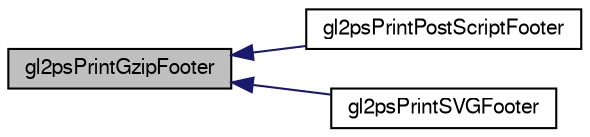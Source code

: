 digraph G
{
  edge [fontname="FreeSans",fontsize="10",labelfontname="FreeSans",labelfontsize="10"];
  node [fontname="FreeSans",fontsize="10",shape=record];
  rankdir="LR";
  Node1 [label="gl2psPrintGzipFooter",height=0.2,width=0.4,color="black", fillcolor="grey75", style="filled" fontcolor="black"];
  Node1 -> Node2 [dir="back",color="midnightblue",fontsize="10",style="solid",fontname="FreeSans"];
  Node2 [label="gl2psPrintPostScriptFooter",height=0.2,width=0.4,color="black", fillcolor="white", style="filled",URL="$gl2ps_8c.html#a1978e1159db9fd50ec96d269a692f05c"];
  Node1 -> Node3 [dir="back",color="midnightblue",fontsize="10",style="solid",fontname="FreeSans"];
  Node3 [label="gl2psPrintSVGFooter",height=0.2,width=0.4,color="black", fillcolor="white", style="filled",URL="$gl2ps_8c.html#a3b9a0477119aa3ba14a8a50cbebed354"];
}
